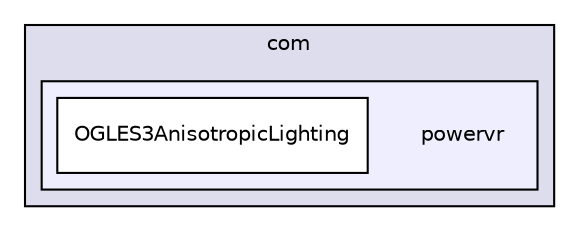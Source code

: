 digraph "PVR/SDK_3.4/Examples/Intermediate/AnisotropicLighting/OGLES3/Build/Android/src/com/powervr" {
  compound=true
  node [ fontsize="10", fontname="Helvetica"];
  edge [ labelfontsize="10", labelfontname="Helvetica"];
  subgraph clusterdir_9f052071a8b368e37a6578a0be7761e0 {
    graph [ bgcolor="#ddddee", pencolor="black", label="com" fontname="Helvetica", fontsize="10", URL="dir_9f052071a8b368e37a6578a0be7761e0.html"]
  subgraph clusterdir_446af5985d5a9a11540896eb0fc23d61 {
    graph [ bgcolor="#eeeeff", pencolor="black", label="" URL="dir_446af5985d5a9a11540896eb0fc23d61.html"];
    dir_446af5985d5a9a11540896eb0fc23d61 [shape=plaintext label="powervr"];
    dir_669cf57657804aff83981292447656cc [shape=box label="OGLES3AnisotropicLighting" color="black" fillcolor="white" style="filled" URL="dir_669cf57657804aff83981292447656cc.html"];
  }
  }
}
